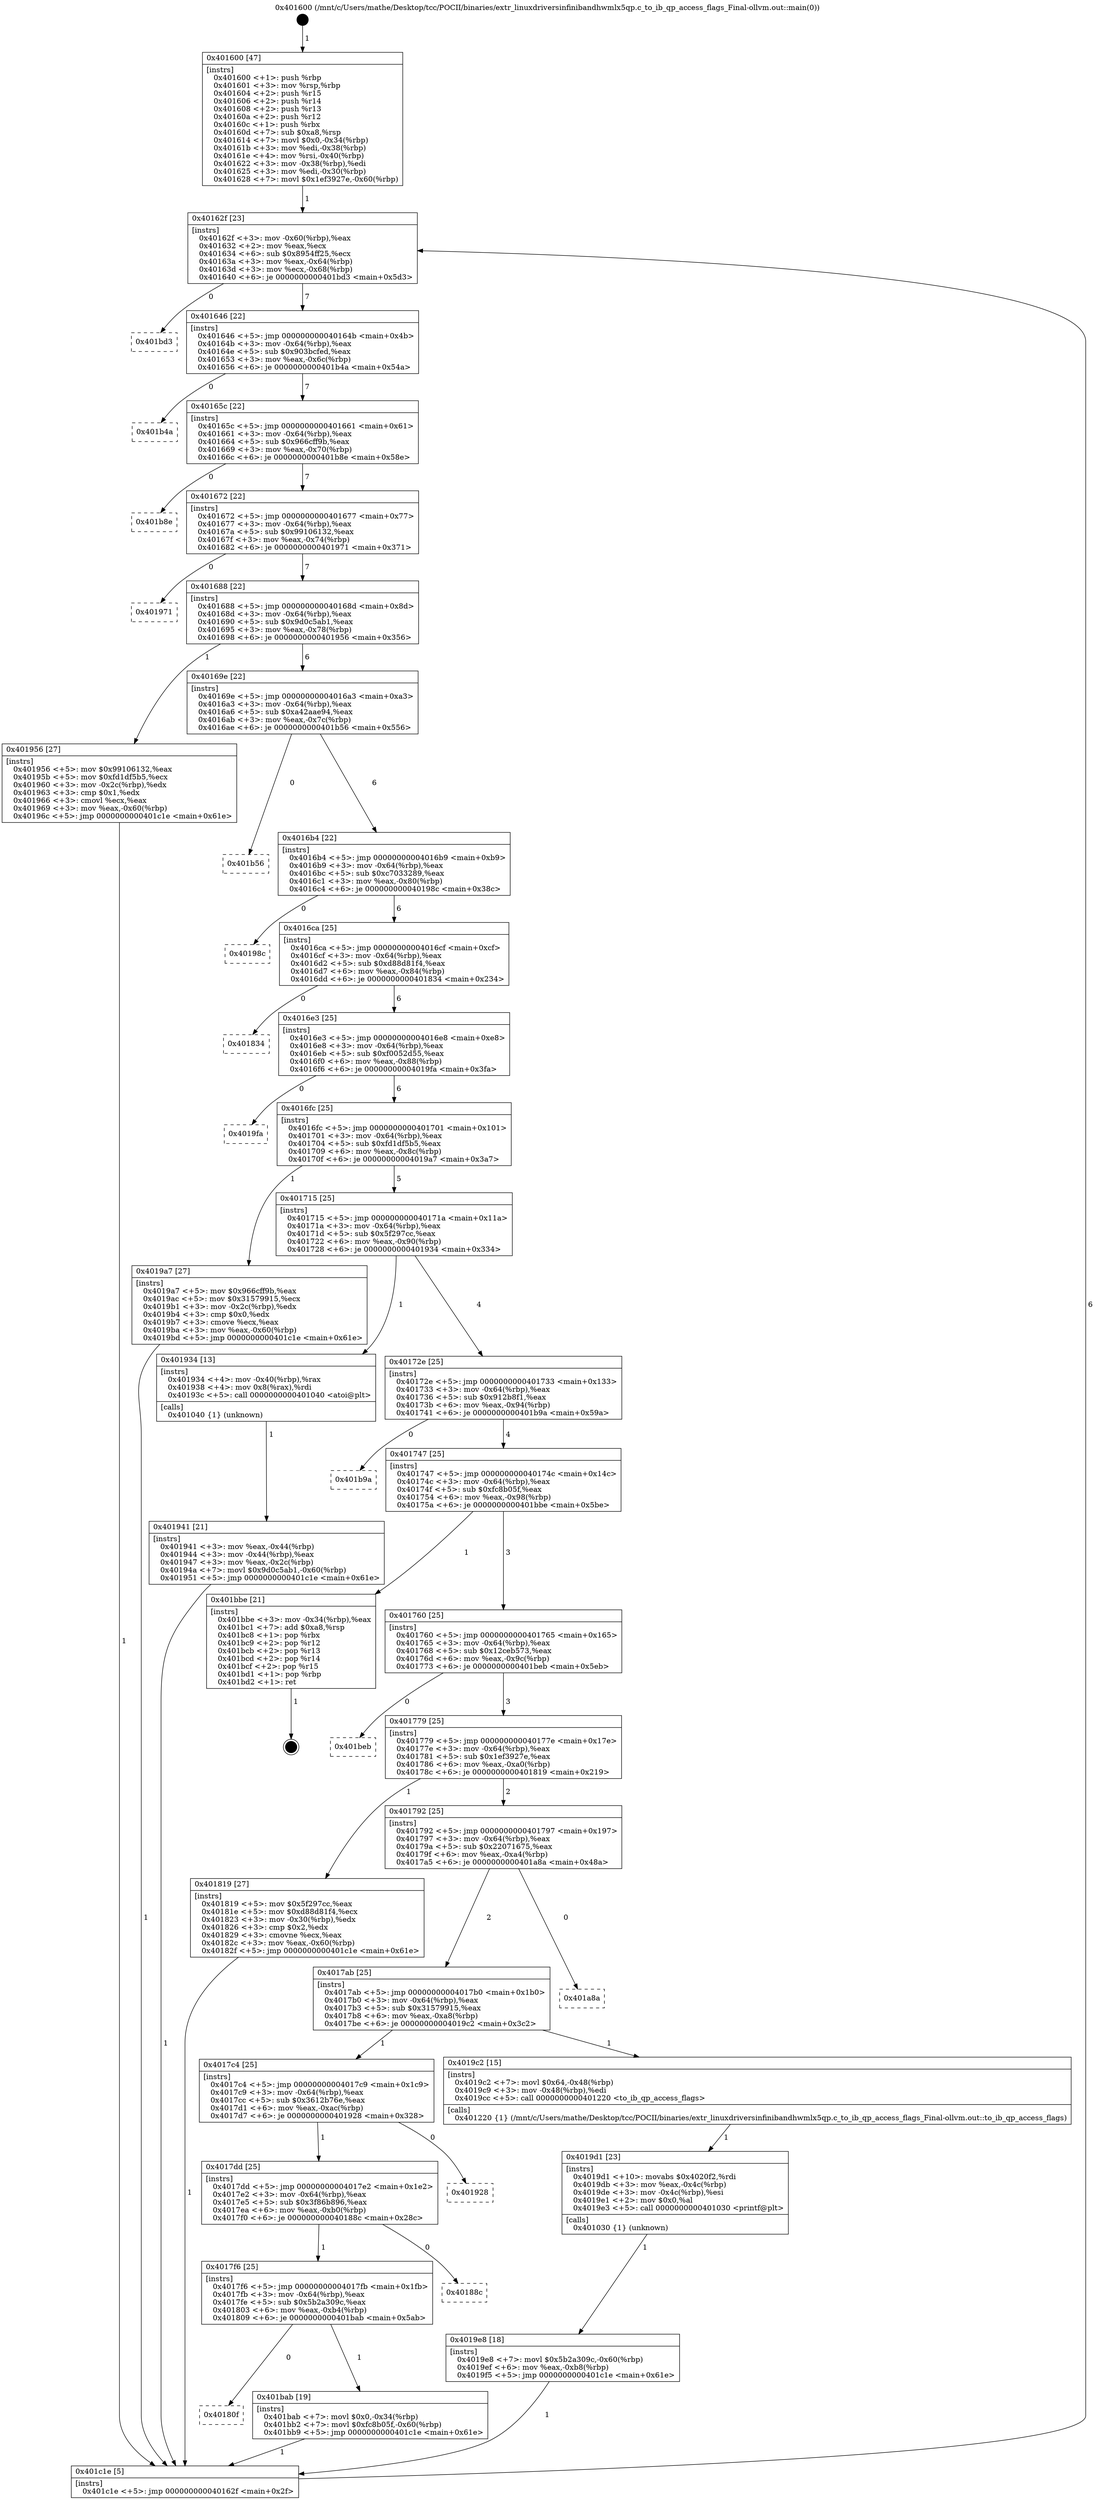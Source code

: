 digraph "0x401600" {
  label = "0x401600 (/mnt/c/Users/mathe/Desktop/tcc/POCII/binaries/extr_linuxdriversinfinibandhwmlx5qp.c_to_ib_qp_access_flags_Final-ollvm.out::main(0))"
  labelloc = "t"
  node[shape=record]

  Entry [label="",width=0.3,height=0.3,shape=circle,fillcolor=black,style=filled]
  "0x40162f" [label="{
     0x40162f [23]\l
     | [instrs]\l
     &nbsp;&nbsp;0x40162f \<+3\>: mov -0x60(%rbp),%eax\l
     &nbsp;&nbsp;0x401632 \<+2\>: mov %eax,%ecx\l
     &nbsp;&nbsp;0x401634 \<+6\>: sub $0x8954ff25,%ecx\l
     &nbsp;&nbsp;0x40163a \<+3\>: mov %eax,-0x64(%rbp)\l
     &nbsp;&nbsp;0x40163d \<+3\>: mov %ecx,-0x68(%rbp)\l
     &nbsp;&nbsp;0x401640 \<+6\>: je 0000000000401bd3 \<main+0x5d3\>\l
  }"]
  "0x401bd3" [label="{
     0x401bd3\l
  }", style=dashed]
  "0x401646" [label="{
     0x401646 [22]\l
     | [instrs]\l
     &nbsp;&nbsp;0x401646 \<+5\>: jmp 000000000040164b \<main+0x4b\>\l
     &nbsp;&nbsp;0x40164b \<+3\>: mov -0x64(%rbp),%eax\l
     &nbsp;&nbsp;0x40164e \<+5\>: sub $0x903bcfed,%eax\l
     &nbsp;&nbsp;0x401653 \<+3\>: mov %eax,-0x6c(%rbp)\l
     &nbsp;&nbsp;0x401656 \<+6\>: je 0000000000401b4a \<main+0x54a\>\l
  }"]
  Exit [label="",width=0.3,height=0.3,shape=circle,fillcolor=black,style=filled,peripheries=2]
  "0x401b4a" [label="{
     0x401b4a\l
  }", style=dashed]
  "0x40165c" [label="{
     0x40165c [22]\l
     | [instrs]\l
     &nbsp;&nbsp;0x40165c \<+5\>: jmp 0000000000401661 \<main+0x61\>\l
     &nbsp;&nbsp;0x401661 \<+3\>: mov -0x64(%rbp),%eax\l
     &nbsp;&nbsp;0x401664 \<+5\>: sub $0x966cff9b,%eax\l
     &nbsp;&nbsp;0x401669 \<+3\>: mov %eax,-0x70(%rbp)\l
     &nbsp;&nbsp;0x40166c \<+6\>: je 0000000000401b8e \<main+0x58e\>\l
  }"]
  "0x40180f" [label="{
     0x40180f\l
  }", style=dashed]
  "0x401b8e" [label="{
     0x401b8e\l
  }", style=dashed]
  "0x401672" [label="{
     0x401672 [22]\l
     | [instrs]\l
     &nbsp;&nbsp;0x401672 \<+5\>: jmp 0000000000401677 \<main+0x77\>\l
     &nbsp;&nbsp;0x401677 \<+3\>: mov -0x64(%rbp),%eax\l
     &nbsp;&nbsp;0x40167a \<+5\>: sub $0x99106132,%eax\l
     &nbsp;&nbsp;0x40167f \<+3\>: mov %eax,-0x74(%rbp)\l
     &nbsp;&nbsp;0x401682 \<+6\>: je 0000000000401971 \<main+0x371\>\l
  }"]
  "0x401bab" [label="{
     0x401bab [19]\l
     | [instrs]\l
     &nbsp;&nbsp;0x401bab \<+7\>: movl $0x0,-0x34(%rbp)\l
     &nbsp;&nbsp;0x401bb2 \<+7\>: movl $0xfc8b05f,-0x60(%rbp)\l
     &nbsp;&nbsp;0x401bb9 \<+5\>: jmp 0000000000401c1e \<main+0x61e\>\l
  }"]
  "0x401971" [label="{
     0x401971\l
  }", style=dashed]
  "0x401688" [label="{
     0x401688 [22]\l
     | [instrs]\l
     &nbsp;&nbsp;0x401688 \<+5\>: jmp 000000000040168d \<main+0x8d\>\l
     &nbsp;&nbsp;0x40168d \<+3\>: mov -0x64(%rbp),%eax\l
     &nbsp;&nbsp;0x401690 \<+5\>: sub $0x9d0c5ab1,%eax\l
     &nbsp;&nbsp;0x401695 \<+3\>: mov %eax,-0x78(%rbp)\l
     &nbsp;&nbsp;0x401698 \<+6\>: je 0000000000401956 \<main+0x356\>\l
  }"]
  "0x4017f6" [label="{
     0x4017f6 [25]\l
     | [instrs]\l
     &nbsp;&nbsp;0x4017f6 \<+5\>: jmp 00000000004017fb \<main+0x1fb\>\l
     &nbsp;&nbsp;0x4017fb \<+3\>: mov -0x64(%rbp),%eax\l
     &nbsp;&nbsp;0x4017fe \<+5\>: sub $0x5b2a309c,%eax\l
     &nbsp;&nbsp;0x401803 \<+6\>: mov %eax,-0xb4(%rbp)\l
     &nbsp;&nbsp;0x401809 \<+6\>: je 0000000000401bab \<main+0x5ab\>\l
  }"]
  "0x401956" [label="{
     0x401956 [27]\l
     | [instrs]\l
     &nbsp;&nbsp;0x401956 \<+5\>: mov $0x99106132,%eax\l
     &nbsp;&nbsp;0x40195b \<+5\>: mov $0xfd1df5b5,%ecx\l
     &nbsp;&nbsp;0x401960 \<+3\>: mov -0x2c(%rbp),%edx\l
     &nbsp;&nbsp;0x401963 \<+3\>: cmp $0x1,%edx\l
     &nbsp;&nbsp;0x401966 \<+3\>: cmovl %ecx,%eax\l
     &nbsp;&nbsp;0x401969 \<+3\>: mov %eax,-0x60(%rbp)\l
     &nbsp;&nbsp;0x40196c \<+5\>: jmp 0000000000401c1e \<main+0x61e\>\l
  }"]
  "0x40169e" [label="{
     0x40169e [22]\l
     | [instrs]\l
     &nbsp;&nbsp;0x40169e \<+5\>: jmp 00000000004016a3 \<main+0xa3\>\l
     &nbsp;&nbsp;0x4016a3 \<+3\>: mov -0x64(%rbp),%eax\l
     &nbsp;&nbsp;0x4016a6 \<+5\>: sub $0xa42aae94,%eax\l
     &nbsp;&nbsp;0x4016ab \<+3\>: mov %eax,-0x7c(%rbp)\l
     &nbsp;&nbsp;0x4016ae \<+6\>: je 0000000000401b56 \<main+0x556\>\l
  }"]
  "0x40188c" [label="{
     0x40188c\l
  }", style=dashed]
  "0x401b56" [label="{
     0x401b56\l
  }", style=dashed]
  "0x4016b4" [label="{
     0x4016b4 [22]\l
     | [instrs]\l
     &nbsp;&nbsp;0x4016b4 \<+5\>: jmp 00000000004016b9 \<main+0xb9\>\l
     &nbsp;&nbsp;0x4016b9 \<+3\>: mov -0x64(%rbp),%eax\l
     &nbsp;&nbsp;0x4016bc \<+5\>: sub $0xc7033289,%eax\l
     &nbsp;&nbsp;0x4016c1 \<+3\>: mov %eax,-0x80(%rbp)\l
     &nbsp;&nbsp;0x4016c4 \<+6\>: je 000000000040198c \<main+0x38c\>\l
  }"]
  "0x4017dd" [label="{
     0x4017dd [25]\l
     | [instrs]\l
     &nbsp;&nbsp;0x4017dd \<+5\>: jmp 00000000004017e2 \<main+0x1e2\>\l
     &nbsp;&nbsp;0x4017e2 \<+3\>: mov -0x64(%rbp),%eax\l
     &nbsp;&nbsp;0x4017e5 \<+5\>: sub $0x3f86b896,%eax\l
     &nbsp;&nbsp;0x4017ea \<+6\>: mov %eax,-0xb0(%rbp)\l
     &nbsp;&nbsp;0x4017f0 \<+6\>: je 000000000040188c \<main+0x28c\>\l
  }"]
  "0x40198c" [label="{
     0x40198c\l
  }", style=dashed]
  "0x4016ca" [label="{
     0x4016ca [25]\l
     | [instrs]\l
     &nbsp;&nbsp;0x4016ca \<+5\>: jmp 00000000004016cf \<main+0xcf\>\l
     &nbsp;&nbsp;0x4016cf \<+3\>: mov -0x64(%rbp),%eax\l
     &nbsp;&nbsp;0x4016d2 \<+5\>: sub $0xd88d81f4,%eax\l
     &nbsp;&nbsp;0x4016d7 \<+6\>: mov %eax,-0x84(%rbp)\l
     &nbsp;&nbsp;0x4016dd \<+6\>: je 0000000000401834 \<main+0x234\>\l
  }"]
  "0x401928" [label="{
     0x401928\l
  }", style=dashed]
  "0x401834" [label="{
     0x401834\l
  }", style=dashed]
  "0x4016e3" [label="{
     0x4016e3 [25]\l
     | [instrs]\l
     &nbsp;&nbsp;0x4016e3 \<+5\>: jmp 00000000004016e8 \<main+0xe8\>\l
     &nbsp;&nbsp;0x4016e8 \<+3\>: mov -0x64(%rbp),%eax\l
     &nbsp;&nbsp;0x4016eb \<+5\>: sub $0xf0052d55,%eax\l
     &nbsp;&nbsp;0x4016f0 \<+6\>: mov %eax,-0x88(%rbp)\l
     &nbsp;&nbsp;0x4016f6 \<+6\>: je 00000000004019fa \<main+0x3fa\>\l
  }"]
  "0x4019e8" [label="{
     0x4019e8 [18]\l
     | [instrs]\l
     &nbsp;&nbsp;0x4019e8 \<+7\>: movl $0x5b2a309c,-0x60(%rbp)\l
     &nbsp;&nbsp;0x4019ef \<+6\>: mov %eax,-0xb8(%rbp)\l
     &nbsp;&nbsp;0x4019f5 \<+5\>: jmp 0000000000401c1e \<main+0x61e\>\l
  }"]
  "0x4019fa" [label="{
     0x4019fa\l
  }", style=dashed]
  "0x4016fc" [label="{
     0x4016fc [25]\l
     | [instrs]\l
     &nbsp;&nbsp;0x4016fc \<+5\>: jmp 0000000000401701 \<main+0x101\>\l
     &nbsp;&nbsp;0x401701 \<+3\>: mov -0x64(%rbp),%eax\l
     &nbsp;&nbsp;0x401704 \<+5\>: sub $0xfd1df5b5,%eax\l
     &nbsp;&nbsp;0x401709 \<+6\>: mov %eax,-0x8c(%rbp)\l
     &nbsp;&nbsp;0x40170f \<+6\>: je 00000000004019a7 \<main+0x3a7\>\l
  }"]
  "0x4019d1" [label="{
     0x4019d1 [23]\l
     | [instrs]\l
     &nbsp;&nbsp;0x4019d1 \<+10\>: movabs $0x4020f2,%rdi\l
     &nbsp;&nbsp;0x4019db \<+3\>: mov %eax,-0x4c(%rbp)\l
     &nbsp;&nbsp;0x4019de \<+3\>: mov -0x4c(%rbp),%esi\l
     &nbsp;&nbsp;0x4019e1 \<+2\>: mov $0x0,%al\l
     &nbsp;&nbsp;0x4019e3 \<+5\>: call 0000000000401030 \<printf@plt\>\l
     | [calls]\l
     &nbsp;&nbsp;0x401030 \{1\} (unknown)\l
  }"]
  "0x4019a7" [label="{
     0x4019a7 [27]\l
     | [instrs]\l
     &nbsp;&nbsp;0x4019a7 \<+5\>: mov $0x966cff9b,%eax\l
     &nbsp;&nbsp;0x4019ac \<+5\>: mov $0x31579915,%ecx\l
     &nbsp;&nbsp;0x4019b1 \<+3\>: mov -0x2c(%rbp),%edx\l
     &nbsp;&nbsp;0x4019b4 \<+3\>: cmp $0x0,%edx\l
     &nbsp;&nbsp;0x4019b7 \<+3\>: cmove %ecx,%eax\l
     &nbsp;&nbsp;0x4019ba \<+3\>: mov %eax,-0x60(%rbp)\l
     &nbsp;&nbsp;0x4019bd \<+5\>: jmp 0000000000401c1e \<main+0x61e\>\l
  }"]
  "0x401715" [label="{
     0x401715 [25]\l
     | [instrs]\l
     &nbsp;&nbsp;0x401715 \<+5\>: jmp 000000000040171a \<main+0x11a\>\l
     &nbsp;&nbsp;0x40171a \<+3\>: mov -0x64(%rbp),%eax\l
     &nbsp;&nbsp;0x40171d \<+5\>: sub $0x5f297cc,%eax\l
     &nbsp;&nbsp;0x401722 \<+6\>: mov %eax,-0x90(%rbp)\l
     &nbsp;&nbsp;0x401728 \<+6\>: je 0000000000401934 \<main+0x334\>\l
  }"]
  "0x4017c4" [label="{
     0x4017c4 [25]\l
     | [instrs]\l
     &nbsp;&nbsp;0x4017c4 \<+5\>: jmp 00000000004017c9 \<main+0x1c9\>\l
     &nbsp;&nbsp;0x4017c9 \<+3\>: mov -0x64(%rbp),%eax\l
     &nbsp;&nbsp;0x4017cc \<+5\>: sub $0x3612b76e,%eax\l
     &nbsp;&nbsp;0x4017d1 \<+6\>: mov %eax,-0xac(%rbp)\l
     &nbsp;&nbsp;0x4017d7 \<+6\>: je 0000000000401928 \<main+0x328\>\l
  }"]
  "0x401934" [label="{
     0x401934 [13]\l
     | [instrs]\l
     &nbsp;&nbsp;0x401934 \<+4\>: mov -0x40(%rbp),%rax\l
     &nbsp;&nbsp;0x401938 \<+4\>: mov 0x8(%rax),%rdi\l
     &nbsp;&nbsp;0x40193c \<+5\>: call 0000000000401040 \<atoi@plt\>\l
     | [calls]\l
     &nbsp;&nbsp;0x401040 \{1\} (unknown)\l
  }"]
  "0x40172e" [label="{
     0x40172e [25]\l
     | [instrs]\l
     &nbsp;&nbsp;0x40172e \<+5\>: jmp 0000000000401733 \<main+0x133\>\l
     &nbsp;&nbsp;0x401733 \<+3\>: mov -0x64(%rbp),%eax\l
     &nbsp;&nbsp;0x401736 \<+5\>: sub $0x912b8f1,%eax\l
     &nbsp;&nbsp;0x40173b \<+6\>: mov %eax,-0x94(%rbp)\l
     &nbsp;&nbsp;0x401741 \<+6\>: je 0000000000401b9a \<main+0x59a\>\l
  }"]
  "0x4019c2" [label="{
     0x4019c2 [15]\l
     | [instrs]\l
     &nbsp;&nbsp;0x4019c2 \<+7\>: movl $0x64,-0x48(%rbp)\l
     &nbsp;&nbsp;0x4019c9 \<+3\>: mov -0x48(%rbp),%edi\l
     &nbsp;&nbsp;0x4019cc \<+5\>: call 0000000000401220 \<to_ib_qp_access_flags\>\l
     | [calls]\l
     &nbsp;&nbsp;0x401220 \{1\} (/mnt/c/Users/mathe/Desktop/tcc/POCII/binaries/extr_linuxdriversinfinibandhwmlx5qp.c_to_ib_qp_access_flags_Final-ollvm.out::to_ib_qp_access_flags)\l
  }"]
  "0x401b9a" [label="{
     0x401b9a\l
  }", style=dashed]
  "0x401747" [label="{
     0x401747 [25]\l
     | [instrs]\l
     &nbsp;&nbsp;0x401747 \<+5\>: jmp 000000000040174c \<main+0x14c\>\l
     &nbsp;&nbsp;0x40174c \<+3\>: mov -0x64(%rbp),%eax\l
     &nbsp;&nbsp;0x40174f \<+5\>: sub $0xfc8b05f,%eax\l
     &nbsp;&nbsp;0x401754 \<+6\>: mov %eax,-0x98(%rbp)\l
     &nbsp;&nbsp;0x40175a \<+6\>: je 0000000000401bbe \<main+0x5be\>\l
  }"]
  "0x4017ab" [label="{
     0x4017ab [25]\l
     | [instrs]\l
     &nbsp;&nbsp;0x4017ab \<+5\>: jmp 00000000004017b0 \<main+0x1b0\>\l
     &nbsp;&nbsp;0x4017b0 \<+3\>: mov -0x64(%rbp),%eax\l
     &nbsp;&nbsp;0x4017b3 \<+5\>: sub $0x31579915,%eax\l
     &nbsp;&nbsp;0x4017b8 \<+6\>: mov %eax,-0xa8(%rbp)\l
     &nbsp;&nbsp;0x4017be \<+6\>: je 00000000004019c2 \<main+0x3c2\>\l
  }"]
  "0x401bbe" [label="{
     0x401bbe [21]\l
     | [instrs]\l
     &nbsp;&nbsp;0x401bbe \<+3\>: mov -0x34(%rbp),%eax\l
     &nbsp;&nbsp;0x401bc1 \<+7\>: add $0xa8,%rsp\l
     &nbsp;&nbsp;0x401bc8 \<+1\>: pop %rbx\l
     &nbsp;&nbsp;0x401bc9 \<+2\>: pop %r12\l
     &nbsp;&nbsp;0x401bcb \<+2\>: pop %r13\l
     &nbsp;&nbsp;0x401bcd \<+2\>: pop %r14\l
     &nbsp;&nbsp;0x401bcf \<+2\>: pop %r15\l
     &nbsp;&nbsp;0x401bd1 \<+1\>: pop %rbp\l
     &nbsp;&nbsp;0x401bd2 \<+1\>: ret\l
  }"]
  "0x401760" [label="{
     0x401760 [25]\l
     | [instrs]\l
     &nbsp;&nbsp;0x401760 \<+5\>: jmp 0000000000401765 \<main+0x165\>\l
     &nbsp;&nbsp;0x401765 \<+3\>: mov -0x64(%rbp),%eax\l
     &nbsp;&nbsp;0x401768 \<+5\>: sub $0x12ceb573,%eax\l
     &nbsp;&nbsp;0x40176d \<+6\>: mov %eax,-0x9c(%rbp)\l
     &nbsp;&nbsp;0x401773 \<+6\>: je 0000000000401beb \<main+0x5eb\>\l
  }"]
  "0x401a8a" [label="{
     0x401a8a\l
  }", style=dashed]
  "0x401beb" [label="{
     0x401beb\l
  }", style=dashed]
  "0x401779" [label="{
     0x401779 [25]\l
     | [instrs]\l
     &nbsp;&nbsp;0x401779 \<+5\>: jmp 000000000040177e \<main+0x17e\>\l
     &nbsp;&nbsp;0x40177e \<+3\>: mov -0x64(%rbp),%eax\l
     &nbsp;&nbsp;0x401781 \<+5\>: sub $0x1ef3927e,%eax\l
     &nbsp;&nbsp;0x401786 \<+6\>: mov %eax,-0xa0(%rbp)\l
     &nbsp;&nbsp;0x40178c \<+6\>: je 0000000000401819 \<main+0x219\>\l
  }"]
  "0x401941" [label="{
     0x401941 [21]\l
     | [instrs]\l
     &nbsp;&nbsp;0x401941 \<+3\>: mov %eax,-0x44(%rbp)\l
     &nbsp;&nbsp;0x401944 \<+3\>: mov -0x44(%rbp),%eax\l
     &nbsp;&nbsp;0x401947 \<+3\>: mov %eax,-0x2c(%rbp)\l
     &nbsp;&nbsp;0x40194a \<+7\>: movl $0x9d0c5ab1,-0x60(%rbp)\l
     &nbsp;&nbsp;0x401951 \<+5\>: jmp 0000000000401c1e \<main+0x61e\>\l
  }"]
  "0x401819" [label="{
     0x401819 [27]\l
     | [instrs]\l
     &nbsp;&nbsp;0x401819 \<+5\>: mov $0x5f297cc,%eax\l
     &nbsp;&nbsp;0x40181e \<+5\>: mov $0xd88d81f4,%ecx\l
     &nbsp;&nbsp;0x401823 \<+3\>: mov -0x30(%rbp),%edx\l
     &nbsp;&nbsp;0x401826 \<+3\>: cmp $0x2,%edx\l
     &nbsp;&nbsp;0x401829 \<+3\>: cmovne %ecx,%eax\l
     &nbsp;&nbsp;0x40182c \<+3\>: mov %eax,-0x60(%rbp)\l
     &nbsp;&nbsp;0x40182f \<+5\>: jmp 0000000000401c1e \<main+0x61e\>\l
  }"]
  "0x401792" [label="{
     0x401792 [25]\l
     | [instrs]\l
     &nbsp;&nbsp;0x401792 \<+5\>: jmp 0000000000401797 \<main+0x197\>\l
     &nbsp;&nbsp;0x401797 \<+3\>: mov -0x64(%rbp),%eax\l
     &nbsp;&nbsp;0x40179a \<+5\>: sub $0x22071675,%eax\l
     &nbsp;&nbsp;0x40179f \<+6\>: mov %eax,-0xa4(%rbp)\l
     &nbsp;&nbsp;0x4017a5 \<+6\>: je 0000000000401a8a \<main+0x48a\>\l
  }"]
  "0x401c1e" [label="{
     0x401c1e [5]\l
     | [instrs]\l
     &nbsp;&nbsp;0x401c1e \<+5\>: jmp 000000000040162f \<main+0x2f\>\l
  }"]
  "0x401600" [label="{
     0x401600 [47]\l
     | [instrs]\l
     &nbsp;&nbsp;0x401600 \<+1\>: push %rbp\l
     &nbsp;&nbsp;0x401601 \<+3\>: mov %rsp,%rbp\l
     &nbsp;&nbsp;0x401604 \<+2\>: push %r15\l
     &nbsp;&nbsp;0x401606 \<+2\>: push %r14\l
     &nbsp;&nbsp;0x401608 \<+2\>: push %r13\l
     &nbsp;&nbsp;0x40160a \<+2\>: push %r12\l
     &nbsp;&nbsp;0x40160c \<+1\>: push %rbx\l
     &nbsp;&nbsp;0x40160d \<+7\>: sub $0xa8,%rsp\l
     &nbsp;&nbsp;0x401614 \<+7\>: movl $0x0,-0x34(%rbp)\l
     &nbsp;&nbsp;0x40161b \<+3\>: mov %edi,-0x38(%rbp)\l
     &nbsp;&nbsp;0x40161e \<+4\>: mov %rsi,-0x40(%rbp)\l
     &nbsp;&nbsp;0x401622 \<+3\>: mov -0x38(%rbp),%edi\l
     &nbsp;&nbsp;0x401625 \<+3\>: mov %edi,-0x30(%rbp)\l
     &nbsp;&nbsp;0x401628 \<+7\>: movl $0x1ef3927e,-0x60(%rbp)\l
  }"]
  Entry -> "0x401600" [label=" 1"]
  "0x40162f" -> "0x401bd3" [label=" 0"]
  "0x40162f" -> "0x401646" [label=" 7"]
  "0x401bbe" -> Exit [label=" 1"]
  "0x401646" -> "0x401b4a" [label=" 0"]
  "0x401646" -> "0x40165c" [label=" 7"]
  "0x401bab" -> "0x401c1e" [label=" 1"]
  "0x40165c" -> "0x401b8e" [label=" 0"]
  "0x40165c" -> "0x401672" [label=" 7"]
  "0x4017f6" -> "0x40180f" [label=" 0"]
  "0x401672" -> "0x401971" [label=" 0"]
  "0x401672" -> "0x401688" [label=" 7"]
  "0x4017f6" -> "0x401bab" [label=" 1"]
  "0x401688" -> "0x401956" [label=" 1"]
  "0x401688" -> "0x40169e" [label=" 6"]
  "0x4017dd" -> "0x4017f6" [label=" 1"]
  "0x40169e" -> "0x401b56" [label=" 0"]
  "0x40169e" -> "0x4016b4" [label=" 6"]
  "0x4017dd" -> "0x40188c" [label=" 0"]
  "0x4016b4" -> "0x40198c" [label=" 0"]
  "0x4016b4" -> "0x4016ca" [label=" 6"]
  "0x4017c4" -> "0x4017dd" [label=" 1"]
  "0x4016ca" -> "0x401834" [label=" 0"]
  "0x4016ca" -> "0x4016e3" [label=" 6"]
  "0x4017c4" -> "0x401928" [label=" 0"]
  "0x4016e3" -> "0x4019fa" [label=" 0"]
  "0x4016e3" -> "0x4016fc" [label=" 6"]
  "0x4019e8" -> "0x401c1e" [label=" 1"]
  "0x4016fc" -> "0x4019a7" [label=" 1"]
  "0x4016fc" -> "0x401715" [label=" 5"]
  "0x4019d1" -> "0x4019e8" [label=" 1"]
  "0x401715" -> "0x401934" [label=" 1"]
  "0x401715" -> "0x40172e" [label=" 4"]
  "0x4019c2" -> "0x4019d1" [label=" 1"]
  "0x40172e" -> "0x401b9a" [label=" 0"]
  "0x40172e" -> "0x401747" [label=" 4"]
  "0x4017ab" -> "0x4017c4" [label=" 1"]
  "0x401747" -> "0x401bbe" [label=" 1"]
  "0x401747" -> "0x401760" [label=" 3"]
  "0x4017ab" -> "0x4019c2" [label=" 1"]
  "0x401760" -> "0x401beb" [label=" 0"]
  "0x401760" -> "0x401779" [label=" 3"]
  "0x401792" -> "0x4017ab" [label=" 2"]
  "0x401779" -> "0x401819" [label=" 1"]
  "0x401779" -> "0x401792" [label=" 2"]
  "0x401819" -> "0x401c1e" [label=" 1"]
  "0x401600" -> "0x40162f" [label=" 1"]
  "0x401c1e" -> "0x40162f" [label=" 6"]
  "0x401934" -> "0x401941" [label=" 1"]
  "0x401941" -> "0x401c1e" [label=" 1"]
  "0x401956" -> "0x401c1e" [label=" 1"]
  "0x4019a7" -> "0x401c1e" [label=" 1"]
  "0x401792" -> "0x401a8a" [label=" 0"]
}
